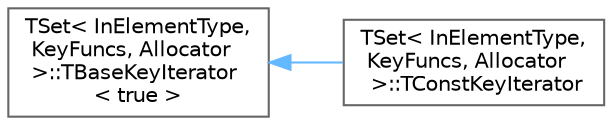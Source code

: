 digraph "Graphical Class Hierarchy"
{
 // INTERACTIVE_SVG=YES
 // LATEX_PDF_SIZE
  bgcolor="transparent";
  edge [fontname=Helvetica,fontsize=10,labelfontname=Helvetica,labelfontsize=10];
  node [fontname=Helvetica,fontsize=10,shape=box,height=0.2,width=0.4];
  rankdir="LR";
  Node0 [id="Node000000",label="TSet\< InElementType,\l KeyFuncs, Allocator\l \>::TBaseKeyIterator\l\< true \>",height=0.2,width=0.4,color="grey40", fillcolor="white", style="filled",URL="$da/d8f/classTSet_1_1TBaseKeyIterator.html",tooltip=" "];
  Node0 -> Node1 [id="edge8391_Node000000_Node000001",dir="back",color="steelblue1",style="solid",tooltip=" "];
  Node1 [id="Node000001",label="TSet\< InElementType,\l KeyFuncs, Allocator\l \>::TConstKeyIterator",height=0.2,width=0.4,color="grey40", fillcolor="white", style="filled",URL="$d8/d1c/classTSet_1_1TConstKeyIterator.html",tooltip="Used to iterate over the elements of a const TSet."];
}
